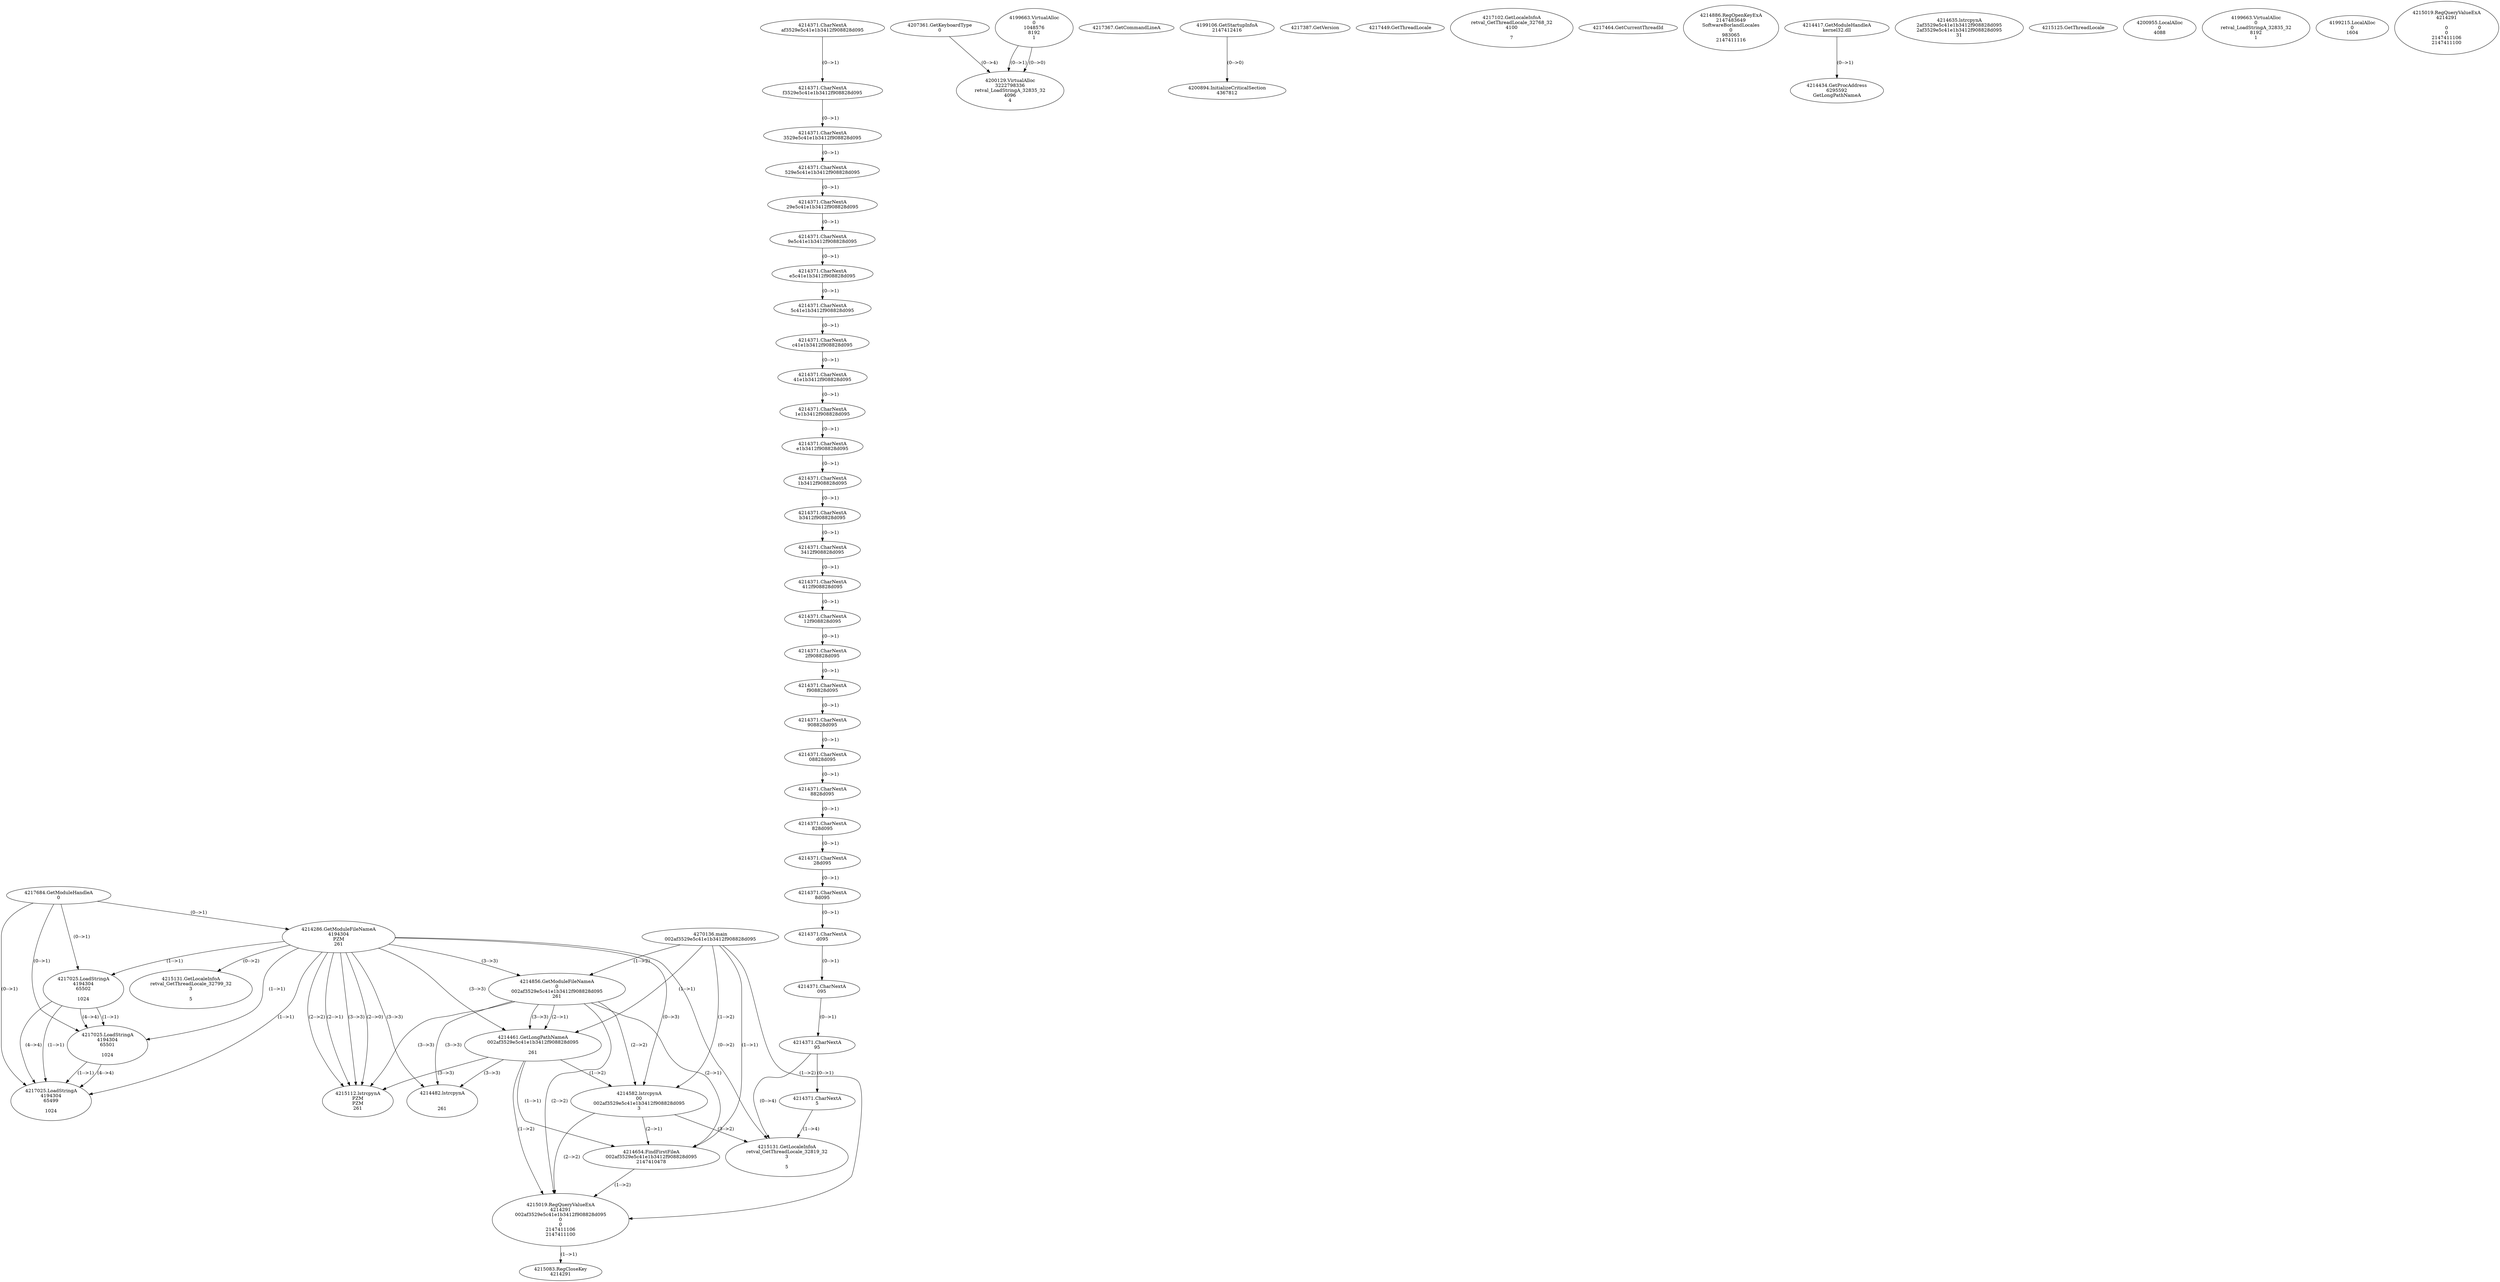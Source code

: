 // Global SCDG with merge call
digraph {
	0 [label="4270136.main
002af3529e5c41e1b3412f908828d095"]
	1 [label="4217684.GetModuleHandleA
0"]
	2 [label="4207361.GetKeyboardType
0"]
	3 [label="4217367.GetCommandLineA
"]
	4 [label="4199106.GetStartupInfoA
2147412416"]
	5 [label="4217387.GetVersion
"]
	6 [label="4217449.GetThreadLocale
"]
	7 [label="4217102.GetLocaleInfoA
retval_GetThreadLocale_32768_32
4100

7"]
	8 [label="4217464.GetCurrentThreadId
"]
	9 [label="4214286.GetModuleFileNameA
4194304
PZM
261"]
	1 -> 9 [label="(0-->1)"]
	10 [label="4214856.GetModuleFileNameA
0
002af3529e5c41e1b3412f908828d095
261"]
	0 -> 10 [label="(1-->2)"]
	9 -> 10 [label="(3-->3)"]
	11 [label="4214886.RegOpenKeyExA
2147483649
Software\Borland\Locales
0
983065
2147411116"]
	12 [label="4214417.GetModuleHandleA
kernel32.dll"]
	13 [label="4214434.GetProcAddress
6295592
GetLongPathNameA"]
	12 -> 13 [label="(0-->1)"]
	14 [label="4214461.GetLongPathNameA
002af3529e5c41e1b3412f908828d095

261"]
	0 -> 14 [label="(1-->1)"]
	10 -> 14 [label="(2-->1)"]
	9 -> 14 [label="(3-->3)"]
	10 -> 14 [label="(3-->3)"]
	15 [label="4214582.lstrcpynA
00
002af3529e5c41e1b3412f908828d095
3"]
	0 -> 15 [label="(1-->2)"]
	10 -> 15 [label="(2-->2)"]
	14 -> 15 [label="(1-->2)"]
	9 -> 15 [label="(0-->3)"]
	16 [label="4214371.CharNextA
af3529e5c41e1b3412f908828d095"]
	17 [label="4214371.CharNextA
f3529e5c41e1b3412f908828d095"]
	16 -> 17 [label="(0-->1)"]
	18 [label="4214371.CharNextA
3529e5c41e1b3412f908828d095"]
	17 -> 18 [label="(0-->1)"]
	19 [label="4214371.CharNextA
529e5c41e1b3412f908828d095"]
	18 -> 19 [label="(0-->1)"]
	20 [label="4214371.CharNextA
29e5c41e1b3412f908828d095"]
	19 -> 20 [label="(0-->1)"]
	21 [label="4214371.CharNextA
9e5c41e1b3412f908828d095"]
	20 -> 21 [label="(0-->1)"]
	22 [label="4214371.CharNextA
e5c41e1b3412f908828d095"]
	21 -> 22 [label="(0-->1)"]
	23 [label="4214371.CharNextA
5c41e1b3412f908828d095"]
	22 -> 23 [label="(0-->1)"]
	24 [label="4214371.CharNextA
c41e1b3412f908828d095"]
	23 -> 24 [label="(0-->1)"]
	25 [label="4214371.CharNextA
41e1b3412f908828d095"]
	24 -> 25 [label="(0-->1)"]
	26 [label="4214371.CharNextA
1e1b3412f908828d095"]
	25 -> 26 [label="(0-->1)"]
	27 [label="4214371.CharNextA
e1b3412f908828d095"]
	26 -> 27 [label="(0-->1)"]
	28 [label="4214371.CharNextA
1b3412f908828d095"]
	27 -> 28 [label="(0-->1)"]
	29 [label="4214371.CharNextA
b3412f908828d095"]
	28 -> 29 [label="(0-->1)"]
	30 [label="4214371.CharNextA
3412f908828d095"]
	29 -> 30 [label="(0-->1)"]
	31 [label="4214371.CharNextA
412f908828d095"]
	30 -> 31 [label="(0-->1)"]
	32 [label="4214371.CharNextA
12f908828d095"]
	31 -> 32 [label="(0-->1)"]
	33 [label="4214371.CharNextA
2f908828d095"]
	32 -> 33 [label="(0-->1)"]
	34 [label="4214371.CharNextA
f908828d095"]
	33 -> 34 [label="(0-->1)"]
	35 [label="4214371.CharNextA
908828d095"]
	34 -> 35 [label="(0-->1)"]
	36 [label="4214371.CharNextA
08828d095"]
	35 -> 36 [label="(0-->1)"]
	37 [label="4214371.CharNextA
8828d095"]
	36 -> 37 [label="(0-->1)"]
	38 [label="4214371.CharNextA
828d095"]
	37 -> 38 [label="(0-->1)"]
	39 [label="4214371.CharNextA
28d095"]
	38 -> 39 [label="(0-->1)"]
	40 [label="4214371.CharNextA
8d095"]
	39 -> 40 [label="(0-->1)"]
	41 [label="4214371.CharNextA
d095"]
	40 -> 41 [label="(0-->1)"]
	42 [label="4214371.CharNextA
095"]
	41 -> 42 [label="(0-->1)"]
	43 [label="4214371.CharNextA
95"]
	42 -> 43 [label="(0-->1)"]
	44 [label="4214371.CharNextA
5"]
	43 -> 44 [label="(0-->1)"]
	45 [label="4214635.lstrcpynA
2af3529e5c41e1b3412f908828d095
2af3529e5c41e1b3412f908828d095
31"]
	46 [label="4214654.FindFirstFileA
002af3529e5c41e1b3412f908828d095
2147410478"]
	0 -> 46 [label="(1-->1)"]
	10 -> 46 [label="(2-->1)"]
	14 -> 46 [label="(1-->1)"]
	15 -> 46 [label="(2-->1)"]
	47 [label="4215019.RegQueryValueExA
4214291
002af3529e5c41e1b3412f908828d095
0
0
2147411106
2147411100"]
	0 -> 47 [label="(1-->2)"]
	10 -> 47 [label="(2-->2)"]
	14 -> 47 [label="(1-->2)"]
	15 -> 47 [label="(2-->2)"]
	46 -> 47 [label="(1-->2)"]
	48 [label="4215083.RegCloseKey
4214291"]
	47 -> 48 [label="(1-->1)"]
	49 [label="4215112.lstrcpynA
PZM
PZM
261"]
	9 -> 49 [label="(2-->1)"]
	9 -> 49 [label="(2-->2)"]
	9 -> 49 [label="(3-->3)"]
	10 -> 49 [label="(3-->3)"]
	14 -> 49 [label="(3-->3)"]
	9 -> 49 [label="(2-->0)"]
	50 [label="4215125.GetThreadLocale
"]
	51 [label="4215131.GetLocaleInfoA
retval_GetThreadLocale_32819_32
3

5"]
	9 -> 51 [label="(0-->2)"]
	15 -> 51 [label="(3-->2)"]
	43 -> 51 [label="(0-->4)"]
	44 -> 51 [label="(1-->4)"]
	52 [label="4217025.LoadStringA
4194304
65502

1024"]
	1 -> 52 [label="(0-->1)"]
	9 -> 52 [label="(1-->1)"]
	53 [label="4217025.LoadStringA
4194304
65501

1024"]
	1 -> 53 [label="(0-->1)"]
	9 -> 53 [label="(1-->1)"]
	52 -> 53 [label="(1-->1)"]
	52 -> 53 [label="(4-->4)"]
	54 [label="4217025.LoadStringA
4194304
65499

1024"]
	1 -> 54 [label="(0-->1)"]
	9 -> 54 [label="(1-->1)"]
	52 -> 54 [label="(1-->1)"]
	53 -> 54 [label="(1-->1)"]
	52 -> 54 [label="(4-->4)"]
	53 -> 54 [label="(4-->4)"]
	55 [label="4200894.InitializeCriticalSection
4367812"]
	4 -> 55 [label="(0-->0)"]
	56 [label="4200955.LocalAlloc
0
4088"]
	57 [label="4199663.VirtualAlloc
0
retval_LoadStringA_32835_32
8192
1"]
	58 [label="4199215.LocalAlloc
0
1604"]
	59 [label="4214482.lstrcpynA


261"]
	9 -> 59 [label="(3-->3)"]
	10 -> 59 [label="(3-->3)"]
	14 -> 59 [label="(3-->3)"]
	60 [label="4215019.RegQueryValueExA
4214291

0
0
2147411106
2147411100"]
	61 [label="4215131.GetLocaleInfoA
retval_GetThreadLocale_32799_32
3

5"]
	9 -> 61 [label="(0-->2)"]
	62 [label="4199663.VirtualAlloc
0
1048576
8192
1"]
	63 [label="4200129.VirtualAlloc
3222798336
retval_LoadStringA_32835_32
4096
4"]
	62 -> 63 [label="(0-->1)"]
	2 -> 63 [label="(0-->4)"]
	62 -> 63 [label="(0-->0)"]
}
